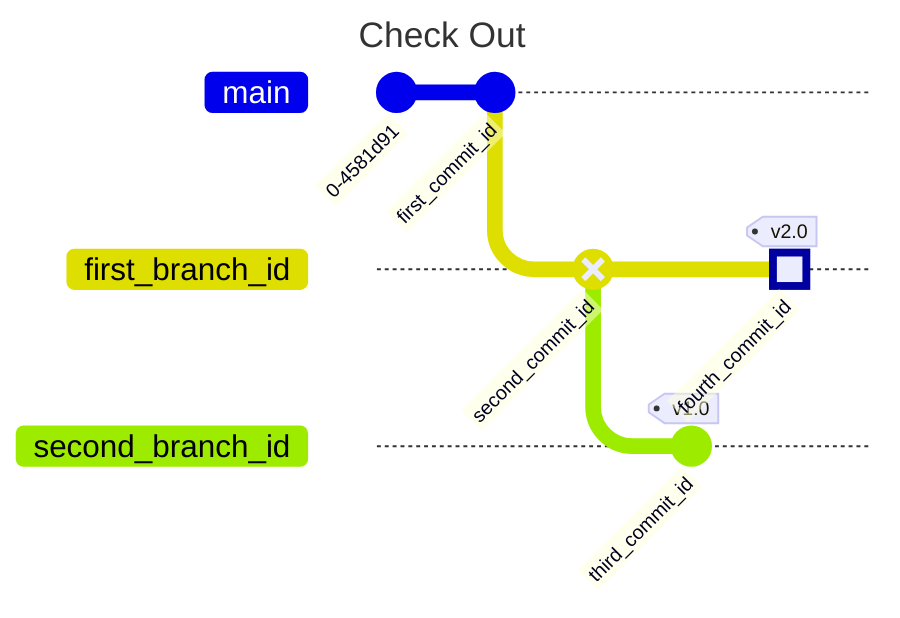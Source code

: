 ---
title: Check Out
---
gitGraph
    commit "Message"
    commit id: "first_commit_id" msg: "Message"
    branch first_branch_id
    commit id: "second_commit_id" msg: "Message" type: REVERSE
    branch "second_branch_id"
    commit id: "third_commit_id" msg: "Message" type: NORMAL tag: "v1.0"
    checkout "first_branch_id"
    commit id: "fourth_commit_id" msg: "Message" type: HIGHLIGHT tag: "v2.0"